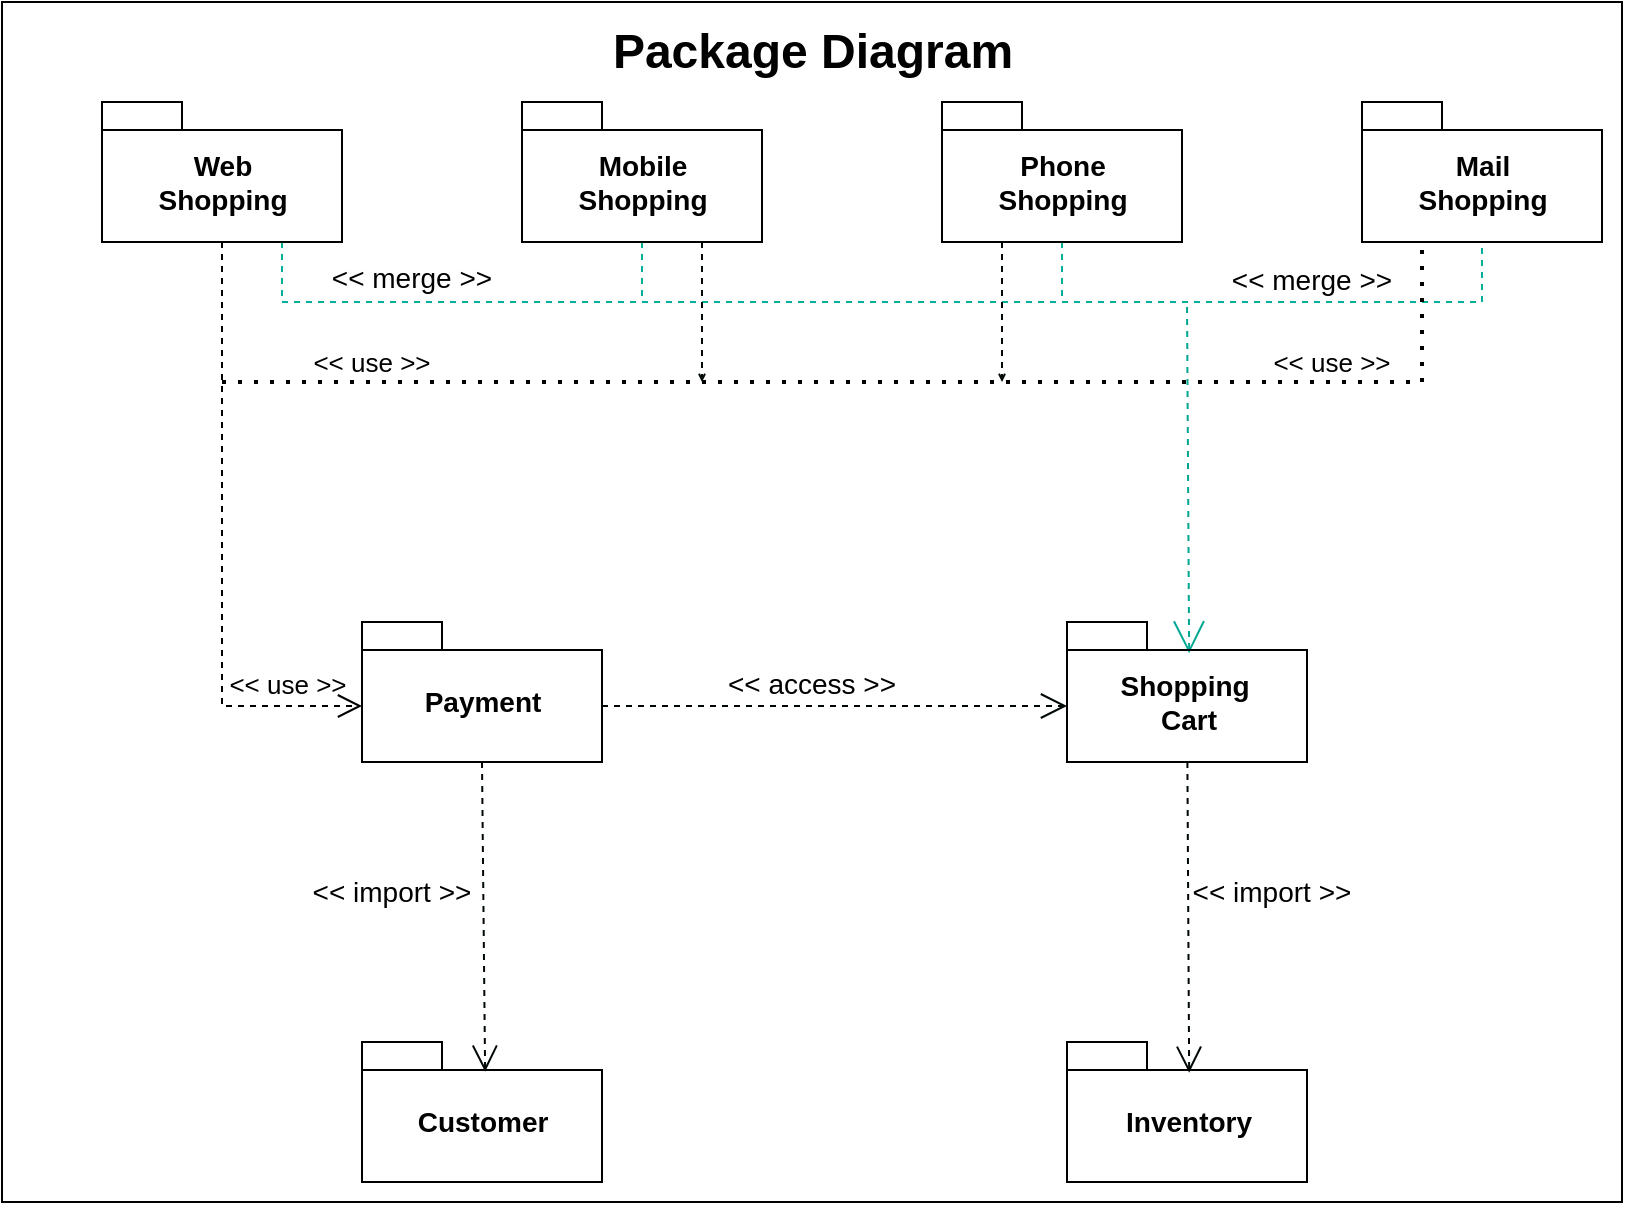 <mxfile version="15.4.0" type="device"><diagram id="17g6lW5VnWLVeE7hb2Ab" name="Page-1"><mxGraphModel dx="1551" dy="894" grid="1" gridSize="10" guides="1" tooltips="1" connect="1" arrows="1" fold="1" page="1" pageScale="1" pageWidth="850" pageHeight="1100" math="0" shadow="0"><root><mxCell id="0"/><mxCell id="1" parent="0"/><mxCell id="t-628ugJ71ndNTTRL6Q6-1" value="" style="rounded=0;whiteSpace=wrap;html=1;fillColor=none;" vertex="1" parent="1"><mxGeometry x="150" y="10" width="810" height="600" as="geometry"/></mxCell><mxCell id="t-628ugJ71ndNTTRL6Q6-6" style="rounded=0;orthogonalLoop=1;jettySize=auto;html=1;entryX=0.5;entryY=1;entryDx=0;entryDy=0;entryPerimeter=0;endArrow=none;endFill=0;dashed=1;strokeColor=#02B098;exitX=0.75;exitY=1;exitDx=0;exitDy=0;exitPerimeter=0;" edge="1" parent="1" source="t-628ugJ71ndNTTRL6Q6-2" target="t-628ugJ71ndNTTRL6Q6-5"><mxGeometry relative="1" as="geometry"><Array as="points"><mxPoint x="290" y="160"/><mxPoint x="600" y="160"/><mxPoint x="890" y="160"/></Array></mxGeometry></mxCell><mxCell id="t-628ugJ71ndNTTRL6Q6-16" style="edgeStyle=none;rounded=0;orthogonalLoop=1;jettySize=auto;html=1;entryX=0;entryY=0;entryDx=0;entryDy=42;entryPerimeter=0;dashed=1;endArrow=open;endFill=0;endSize=10;" edge="1" parent="1" source="t-628ugJ71ndNTTRL6Q6-2" target="t-628ugJ71ndNTTRL6Q6-12"><mxGeometry relative="1" as="geometry"><Array as="points"><mxPoint x="260" y="362"/></Array></mxGeometry></mxCell><mxCell id="t-628ugJ71ndNTTRL6Q6-2" value="&lt;font style=&quot;font-size: 14px&quot;&gt;Web&lt;br&gt;Shopping&lt;/font&gt;" style="shape=folder;fontStyle=1;spacingTop=10;tabWidth=40;tabHeight=14;tabPosition=left;html=1;fillColor=none;" vertex="1" parent="1"><mxGeometry x="200" y="60" width="120" height="70" as="geometry"/></mxCell><mxCell id="t-628ugJ71ndNTTRL6Q6-7" style="edgeStyle=none;rounded=0;orthogonalLoop=1;jettySize=auto;html=1;endArrow=none;endFill=0;dashed=1;strokeColor=#02B098;" edge="1" parent="1" source="t-628ugJ71ndNTTRL6Q6-3"><mxGeometry relative="1" as="geometry"><mxPoint x="470" y="160" as="targetPoint"/></mxGeometry></mxCell><mxCell id="t-628ugJ71ndNTTRL6Q6-23" style="edgeStyle=none;rounded=0;orthogonalLoop=1;jettySize=auto;html=1;exitX=0.75;exitY=1;exitDx=0;exitDy=0;exitPerimeter=0;dashed=1;endArrow=open;endFill=0;endSize=2;strokeColor=#000807;strokeWidth=1;" edge="1" parent="1" source="t-628ugJ71ndNTTRL6Q6-3"><mxGeometry relative="1" as="geometry"><mxPoint x="500" y="200" as="targetPoint"/></mxGeometry></mxCell><mxCell id="t-628ugJ71ndNTTRL6Q6-3" value="&lt;font style=&quot;font-size: 14px&quot;&gt;Mobile&lt;span style=&quot;color: rgba(0 , 0 , 0 , 0) ; font-family: monospace ; font-size: 0px ; font-weight: 400&quot;&gt;%3CmxGraphModel%3E%3Croot%3E%3CmxCell%20id%3D%220%22%2F%3E%3CmxCell%20id%3D%221%22%20parent%3D%220%22%2F%3E%3CmxCell%20id%3D%222%22%20value%3D%22%26lt%3Bfont%20style%3D%26quot%3Bfont-size%3A%2014px%26quot%3B%26gt%3BWeb%26lt%3Bbr%26gt%3BShopping%26lt%3B%2Ffont%26gt%3B%22%20style%3D%22shape%3Dfolder%3BfontStyle%3D1%3BspacingTop%3D10%3BtabWidth%3D40%3BtabHeight%3D14%3BtabPosition%3Dleft%3Bhtml%3D1%3BfillColor%3Dnone%3B%22%20vertex%3D%221%22%20parent%3D%221%22%3E%3CmxGeometry%20x%3D%22200%22%20y%3D%2260%22%20width%3D%22120%22%20height%3D%2270%22%20as%3D%22geometry%22%2F%3E%3C%2FmxCell%3E%3C%2Froot%3E%3C%2FmxGraphModel%3E&lt;/span&gt;&lt;br&gt;Shopping&lt;/font&gt;" style="shape=folder;fontStyle=1;spacingTop=10;tabWidth=40;tabHeight=14;tabPosition=left;html=1;fillColor=none;" vertex="1" parent="1"><mxGeometry x="410" y="60" width="120" height="70" as="geometry"/></mxCell><mxCell id="t-628ugJ71ndNTTRL6Q6-8" style="edgeStyle=none;rounded=0;orthogonalLoop=1;jettySize=auto;html=1;endArrow=none;endFill=0;dashed=1;strokeColor=#02B098;" edge="1" parent="1" source="t-628ugJ71ndNTTRL6Q6-4"><mxGeometry relative="1" as="geometry"><mxPoint x="680" y="160" as="targetPoint"/></mxGeometry></mxCell><mxCell id="t-628ugJ71ndNTTRL6Q6-22" style="edgeStyle=none;rounded=0;orthogonalLoop=1;jettySize=auto;html=1;exitX=0.25;exitY=1;exitDx=0;exitDy=0;exitPerimeter=0;dashed=1;endArrow=open;endFill=0;endSize=2;strokeColor=#000807;strokeWidth=1;" edge="1" parent="1" source="t-628ugJ71ndNTTRL6Q6-4"><mxGeometry relative="1" as="geometry"><mxPoint x="650" y="200" as="targetPoint"/></mxGeometry></mxCell><mxCell id="t-628ugJ71ndNTTRL6Q6-4" value="&lt;font&gt;&lt;span style=&quot;font-size: 14px&quot;&gt;Phone&lt;/span&gt;&lt;span style=&quot;font-size: 0px ; color: rgba(0 , 0 , 0 , 0) ; font-family: monospace ; font-weight: 400&quot;&gt;%3CmxGraphModel%3E%3Croot%3E%3CmxCell%20id%3D%220%22%2F%3E%3CmxCell%20id%3D%221%22%20parent%3D%220%22%2F%3E%3CmxCell%20id%3D%222%22%20value%3D%22%26lt%3Bfont%20style%3D%26quot%3Bfont-size%3A%2014px%26quot%3B%26gt%3BWeb%26lt%3Bbr%26gt%3BShopping%26lt%3B%2Ffont%26gt%3B%22%20style%3D%22shape%3Dfolder%3BfontStyle%3D1%3BspacingTop%3D10%3BtabWidth%3D40%3BtabHeight%3D14%3BtabPosition%3Dleft%3Bhtml%3D1%3BfillColor%3Dnone%3B%22%20vertex%3D%221%22%20parent%3D%221%22%3E%3CmxGeometry%20x%3D%22200%22%20y%3D%2260%22%20width%3D%22120%22%20height%3D%2270%22%20as%3D%22geometry%22%2F%3E%3C%2FmxCell%3E%3C%2Froot%3E%3C%2FmxGraphModel%3E&lt;/span&gt;&lt;br&gt;&lt;span style=&quot;font-size: 14px&quot;&gt;Shopping&lt;/span&gt;&lt;/font&gt;" style="shape=folder;fontStyle=1;spacingTop=10;tabWidth=40;tabHeight=14;tabPosition=left;html=1;fillColor=none;" vertex="1" parent="1"><mxGeometry x="620" y="60" width="120" height="70" as="geometry"/></mxCell><mxCell id="t-628ugJ71ndNTTRL6Q6-5" value="&lt;font&gt;&lt;span style=&quot;font-size: 14px&quot;&gt;Mail&lt;/span&gt;&lt;span style=&quot;font-size: 0px ; color: rgba(0 , 0 , 0 , 0) ; font-family: monospace ; font-weight: 400&quot;&gt;%3CmxGraphModel%3E%3Croot%3E%3CmxCell%20id%3D%220%22%2F%3E%3CmxCell%20id%3D%221%22%20parent%3D%220%22%2F%3E%3CmxCell%20id%3D%222%22%20value%3D%22%26lt%3Bfont%20style%3D%26quot%3Bfont-size%3A%2014px%26quot%3B%26gt%3BWeb%26lt%3Bbr%26gt%3BShopping%26lt%3B%2Ffont%26gt%3B%22%20style%3D%22shape%3Dfolder%3BfontStyle%3D1%3BspacingTop%3D10%3BtabWidth%3D40%3BtabHeight%3D14%3BtabPosition%3Dleft%3Bhtml%3D1%3BfillColor%3Dnone%3B%22%20vertex%3D%221%22%20parent%3D%221%22%3E%3CmxGeometry%20x%3D%22200%22%20y%3D%2260%22%20width%3D%22120%22%20height%3D%2270%22%20as%3D%22geometry%22%2F%3E%3C%2FmxCell%3E%3C%2Froot%3E%3C%2FmxGraphModel%3E&lt;/span&gt;&lt;br&gt;&lt;span style=&quot;font-size: 14px&quot;&gt;Shopping&lt;/span&gt;&lt;/font&gt;" style="shape=folder;fontStyle=1;spacingTop=10;tabWidth=40;tabHeight=14;tabPosition=left;html=1;fillColor=none;" vertex="1" parent="1"><mxGeometry x="830" y="60" width="120" height="70" as="geometry"/></mxCell><mxCell id="t-628ugJ71ndNTTRL6Q6-9" value="&lt;font style=&quot;font-size: 14px&quot;&gt;&amp;lt;&amp;lt; merge &amp;gt;&amp;gt;&lt;/font&gt;" style="text;html=1;strokeColor=none;fillColor=none;align=center;verticalAlign=middle;whiteSpace=wrap;rounded=0;" vertex="1" parent="1"><mxGeometry x="310" y="133" width="90" height="30" as="geometry"/></mxCell><mxCell id="t-628ugJ71ndNTTRL6Q6-11" value="&lt;font style=&quot;font-size: 14px&quot;&gt;&amp;lt;&amp;lt; merge &amp;gt;&amp;gt;&lt;/font&gt;" style="text;html=1;strokeColor=none;fillColor=none;align=center;verticalAlign=middle;whiteSpace=wrap;rounded=0;" vertex="1" parent="1"><mxGeometry x="760" y="134" width="90" height="30" as="geometry"/></mxCell><mxCell id="t-628ugJ71ndNTTRL6Q6-27" style="edgeStyle=none;rounded=0;orthogonalLoop=1;jettySize=auto;html=1;exitX=0;exitY=0;exitDx=120;exitDy=42;exitPerimeter=0;entryX=0;entryY=0;entryDx=0;entryDy=42;entryPerimeter=0;dashed=1;startArrow=none;startFill=0;endArrow=open;endFill=0;startSize=1;endSize=11;strokeColor=#000807;strokeWidth=1;" edge="1" parent="1" source="t-628ugJ71ndNTTRL6Q6-12" target="t-628ugJ71ndNTTRL6Q6-13"><mxGeometry relative="1" as="geometry"/></mxCell><mxCell id="t-628ugJ71ndNTTRL6Q6-33" style="edgeStyle=none;rounded=0;orthogonalLoop=1;jettySize=auto;html=1;exitX=0.5;exitY=1;exitDx=0;exitDy=0;exitPerimeter=0;entryX=0.513;entryY=0.212;entryDx=0;entryDy=0;entryPerimeter=0;dashed=1;startArrow=none;startFill=0;endArrow=open;endFill=0;startSize=1;endSize=11;strokeColor=#000807;strokeWidth=1;" edge="1" parent="1" source="t-628ugJ71ndNTTRL6Q6-12" target="t-628ugJ71ndNTTRL6Q6-14"><mxGeometry relative="1" as="geometry"/></mxCell><mxCell id="t-628ugJ71ndNTTRL6Q6-12" value="&lt;font style=&quot;font-size: 14px&quot;&gt;Payment&lt;/font&gt;" style="shape=folder;fontStyle=1;spacingTop=10;tabWidth=40;tabHeight=14;tabPosition=left;html=1;fillColor=none;" vertex="1" parent="1"><mxGeometry x="330" y="320" width="120" height="70" as="geometry"/></mxCell><mxCell id="t-628ugJ71ndNTTRL6Q6-26" style="edgeStyle=none;rounded=0;orthogonalLoop=1;jettySize=auto;html=1;dashed=1;endArrow=none;endFill=0;endSize=1;strokeColor=#00A893;strokeWidth=1;startArrow=open;startFill=0;startSize=14;exitX=0.509;exitY=0.224;exitDx=0;exitDy=0;exitPerimeter=0;" edge="1" parent="1" source="t-628ugJ71ndNTTRL6Q6-13"><mxGeometry relative="1" as="geometry"><mxPoint x="742.5" y="160" as="targetPoint"/></mxGeometry></mxCell><mxCell id="t-628ugJ71ndNTTRL6Q6-30" style="edgeStyle=none;rounded=0;orthogonalLoop=1;jettySize=auto;html=1;dashed=1;startArrow=none;startFill=0;endArrow=open;endFill=0;startSize=1;endSize=11;strokeColor=#000807;strokeWidth=1;entryX=0.509;entryY=0.22;entryDx=0;entryDy=0;entryPerimeter=0;" edge="1" parent="1" source="t-628ugJ71ndNTTRL6Q6-13" target="t-628ugJ71ndNTTRL6Q6-15"><mxGeometry relative="1" as="geometry"/></mxCell><mxCell id="t-628ugJ71ndNTTRL6Q6-13" value="&lt;span style=&quot;font-size: 14px&quot;&gt;Shopping&amp;nbsp;&lt;br&gt;Cart&lt;br&gt;&lt;/span&gt;" style="shape=folder;fontStyle=1;spacingTop=10;tabWidth=40;tabHeight=14;tabPosition=left;html=1;fillColor=none;" vertex="1" parent="1"><mxGeometry x="682.5" y="320" width="120" height="70" as="geometry"/></mxCell><mxCell id="t-628ugJ71ndNTTRL6Q6-14" value="&lt;font style=&quot;font-size: 14px&quot;&gt;Customer&lt;/font&gt;" style="shape=folder;fontStyle=1;spacingTop=10;tabWidth=40;tabHeight=14;tabPosition=left;html=1;fillColor=none;" vertex="1" parent="1"><mxGeometry x="330" y="530" width="120" height="70" as="geometry"/></mxCell><mxCell id="t-628ugJ71ndNTTRL6Q6-15" value="&lt;font style=&quot;font-size: 14px&quot;&gt;Inventory&lt;/font&gt;" style="shape=folder;fontStyle=1;spacingTop=10;tabWidth=40;tabHeight=14;tabPosition=left;html=1;fillColor=none;" vertex="1" parent="1"><mxGeometry x="682.5" y="530" width="120" height="70" as="geometry"/></mxCell><mxCell id="t-628ugJ71ndNTTRL6Q6-18" value="" style="endArrow=none;dashed=1;html=1;dashPattern=1 3;strokeWidth=2;rounded=0;endSize=10;entryX=0.25;entryY=1;entryDx=0;entryDy=0;entryPerimeter=0;" edge="1" parent="1" target="t-628ugJ71ndNTTRL6Q6-5"><mxGeometry width="50" height="50" relative="1" as="geometry"><mxPoint x="260" y="200" as="sourcePoint"/><mxPoint x="860" y="160" as="targetPoint"/><Array as="points"><mxPoint x="860" y="200"/></Array></mxGeometry></mxCell><mxCell id="t-628ugJ71ndNTTRL6Q6-21" value="&lt;font style=&quot;font-size: 13px&quot;&gt;&amp;lt;&amp;lt; use &amp;gt;&amp;gt;&lt;/font&gt;" style="text;html=1;strokeColor=none;fillColor=none;align=center;verticalAlign=middle;whiteSpace=wrap;rounded=0;" vertex="1" parent="1"><mxGeometry x="248" y="336" width="90" height="30" as="geometry"/></mxCell><mxCell id="t-628ugJ71ndNTTRL6Q6-24" value="&lt;font style=&quot;font-size: 13px&quot;&gt;&amp;lt;&amp;lt; use &amp;gt;&amp;gt;&lt;/font&gt;" style="text;html=1;strokeColor=none;fillColor=none;align=center;verticalAlign=middle;whiteSpace=wrap;rounded=0;" vertex="1" parent="1"><mxGeometry x="290" y="175" width="90" height="30" as="geometry"/></mxCell><mxCell id="t-628ugJ71ndNTTRL6Q6-25" value="&lt;font style=&quot;font-size: 13px&quot;&gt;&amp;lt;&amp;lt; use &amp;gt;&amp;gt;&lt;/font&gt;" style="text;html=1;strokeColor=none;fillColor=none;align=center;verticalAlign=middle;whiteSpace=wrap;rounded=0;" vertex="1" parent="1"><mxGeometry x="770" y="175" width="90" height="30" as="geometry"/></mxCell><mxCell id="t-628ugJ71ndNTTRL6Q6-28" value="&lt;font style=&quot;font-size: 14px&quot;&gt;&amp;lt;&amp;lt; access &amp;gt;&amp;gt;&lt;/font&gt;" style="text;html=1;strokeColor=none;fillColor=none;align=center;verticalAlign=middle;whiteSpace=wrap;rounded=0;" vertex="1" parent="1"><mxGeometry x="510" y="336" width="90" height="30" as="geometry"/></mxCell><mxCell id="t-628ugJ71ndNTTRL6Q6-34" value="&lt;font style=&quot;font-size: 14px&quot;&gt;&amp;lt;&amp;lt; import &amp;gt;&amp;gt;&lt;/font&gt;" style="text;html=1;strokeColor=none;fillColor=none;align=center;verticalAlign=middle;whiteSpace=wrap;rounded=0;" vertex="1" parent="1"><mxGeometry x="300" y="440" width="90" height="30" as="geometry"/></mxCell><mxCell id="t-628ugJ71ndNTTRL6Q6-35" value="&lt;font style=&quot;font-size: 14px&quot;&gt;&amp;lt;&amp;lt; import &amp;gt;&amp;gt;&lt;/font&gt;" style="text;html=1;strokeColor=none;fillColor=none;align=center;verticalAlign=middle;whiteSpace=wrap;rounded=0;" vertex="1" parent="1"><mxGeometry x="740" y="440" width="90" height="30" as="geometry"/></mxCell><mxCell id="t-628ugJ71ndNTTRL6Q6-36" value="Package Diagram" style="text;strokeColor=none;fillColor=none;html=1;fontSize=24;fontStyle=1;verticalAlign=middle;align=center;" vertex="1" parent="1"><mxGeometry x="437.5" y="20" width="235" height="30" as="geometry"/></mxCell></root></mxGraphModel></diagram></mxfile>